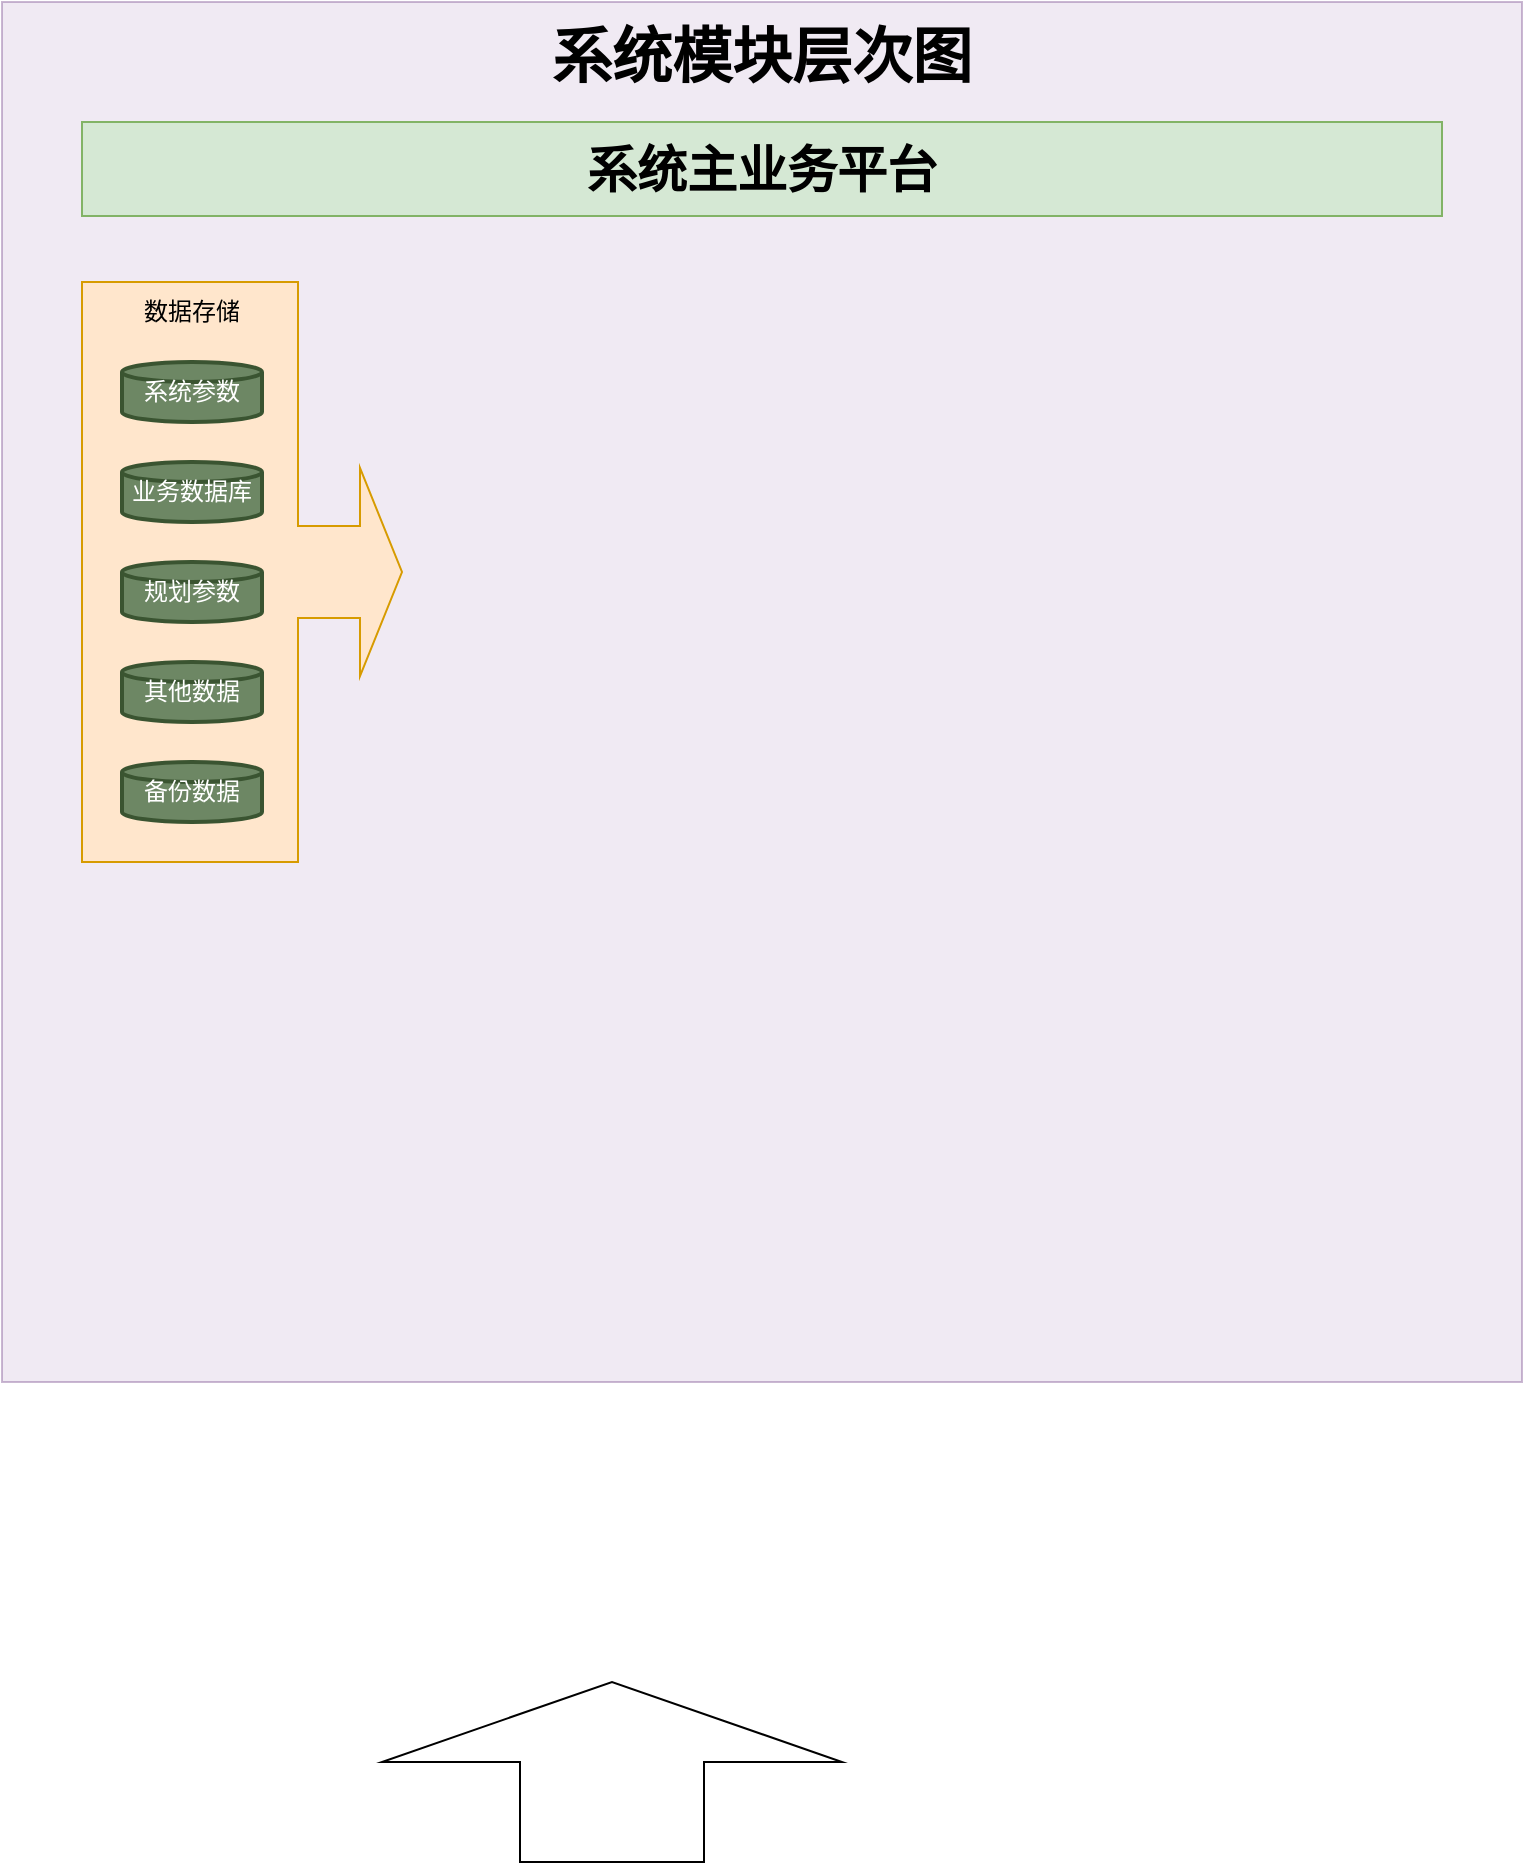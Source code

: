 <mxfile version="21.1.9" type="github">
  <diagram id="C5RBs43oDa-KdzZeNtuy" name="Page-1">
    <mxGraphModel dx="1420" dy="750" grid="1" gridSize="10" guides="1" tooltips="1" connect="1" arrows="1" fold="1" page="1" pageScale="1" pageWidth="827" pageHeight="1169" math="0" shadow="0">
      <root>
        <mxCell id="WIyWlLk6GJQsqaUBKTNV-0" />
        <mxCell id="WIyWlLk6GJQsqaUBKTNV-1" parent="WIyWlLk6GJQsqaUBKTNV-0" />
        <mxCell id="8jzJQ11-NJ104oRO7Ddy-0" value="" style="html=1;shadow=0;align=center;verticalAlign=middle;shape=mxgraph.arrows2.arrow;dy=0.6;dx=40;direction=north;notch=0;strokeColor=default;" vertex="1" parent="WIyWlLk6GJQsqaUBKTNV-1">
          <mxGeometry x="230" y="880" width="230" height="90" as="geometry" />
        </mxCell>
        <mxCell id="8jzJQ11-NJ104oRO7Ddy-1" value="" style="rounded=0;whiteSpace=wrap;html=1;fillColor=#e1d5e7;fillStyle=auto;strokeColor=#9673a6;opacity=50;" vertex="1" parent="WIyWlLk6GJQsqaUBKTNV-1">
          <mxGeometry x="40" y="40" width="760" height="690" as="geometry" />
        </mxCell>
        <mxCell id="8jzJQ11-NJ104oRO7Ddy-2" value="系统模块层次图" style="rounded=0;whiteSpace=wrap;html=1;fillColor=none;strokeColor=none;fontSize=30;fontStyle=1;fontFamily=微软雅黑;" vertex="1" parent="WIyWlLk6GJQsqaUBKTNV-1">
          <mxGeometry x="40" y="43" width="760" height="47" as="geometry" />
        </mxCell>
        <mxCell id="8jzJQ11-NJ104oRO7Ddy-3" value="系统主业务平台" style="rounded=0;whiteSpace=wrap;html=1;fillColor=#d5e8d4;strokeColor=#82b366;fontSize=25;fontStyle=1;fontFamily=微软雅黑;" vertex="1" parent="WIyWlLk6GJQsqaUBKTNV-1">
          <mxGeometry x="80" y="100" width="680" height="47" as="geometry" />
        </mxCell>
        <mxCell id="8jzJQ11-NJ104oRO7Ddy-7" value="" style="html=1;shadow=0;dashed=0;align=center;verticalAlign=middle;shape=mxgraph.arrows2.calloutArrow;dy=23;dx=21;notch=108;arrowHead=29;fillColor=#ffe6cc;strokeColor=#d79b00;" vertex="1" parent="WIyWlLk6GJQsqaUBKTNV-1">
          <mxGeometry x="80" y="180" width="160" height="290" as="geometry" />
        </mxCell>
        <mxCell id="8jzJQ11-NJ104oRO7Ddy-8" value="数据存储" style="text;html=1;strokeColor=none;fillColor=none;align=center;verticalAlign=middle;whiteSpace=wrap;rounded=0;fontFamily=微软雅黑;" vertex="1" parent="WIyWlLk6GJQsqaUBKTNV-1">
          <mxGeometry x="105" y="180" width="60" height="30" as="geometry" />
        </mxCell>
        <mxCell id="8jzJQ11-NJ104oRO7Ddy-9" value="系统参数" style="strokeWidth=2;html=1;shape=mxgraph.flowchart.database;whiteSpace=wrap;fillColor=#6d8764;strokeColor=#3A5431;fontColor=#FFFFFF;" vertex="1" parent="WIyWlLk6GJQsqaUBKTNV-1">
          <mxGeometry x="100" y="220" width="70" height="30" as="geometry" />
        </mxCell>
        <mxCell id="8jzJQ11-NJ104oRO7Ddy-10" value="业务数据库" style="strokeWidth=2;html=1;shape=mxgraph.flowchart.database;whiteSpace=wrap;fillColor=#6d8764;strokeColor=#3A5431;fontColor=#FFFFFF;" vertex="1" parent="WIyWlLk6GJQsqaUBKTNV-1">
          <mxGeometry x="100" y="270" width="70" height="30" as="geometry" />
        </mxCell>
        <mxCell id="8jzJQ11-NJ104oRO7Ddy-11" value="规划参数" style="strokeWidth=2;html=1;shape=mxgraph.flowchart.database;whiteSpace=wrap;fillColor=#6d8764;strokeColor=#3A5431;fontColor=#FFFFFF;" vertex="1" parent="WIyWlLk6GJQsqaUBKTNV-1">
          <mxGeometry x="100" y="320" width="70" height="30" as="geometry" />
        </mxCell>
        <mxCell id="8jzJQ11-NJ104oRO7Ddy-12" value="其他数据" style="strokeWidth=2;html=1;shape=mxgraph.flowchart.database;whiteSpace=wrap;fillColor=#6d8764;strokeColor=#3A5431;fontColor=#FFFFFF;" vertex="1" parent="WIyWlLk6GJQsqaUBKTNV-1">
          <mxGeometry x="100" y="370" width="70" height="30" as="geometry" />
        </mxCell>
        <mxCell id="8jzJQ11-NJ104oRO7Ddy-13" value="备份数据" style="strokeWidth=2;html=1;shape=mxgraph.flowchart.database;whiteSpace=wrap;fillColor=#6d8764;strokeColor=#3A5431;fontColor=#FFFFFF;" vertex="1" parent="WIyWlLk6GJQsqaUBKTNV-1">
          <mxGeometry x="100" y="420" width="70" height="30" as="geometry" />
        </mxCell>
      </root>
    </mxGraphModel>
  </diagram>
</mxfile>
